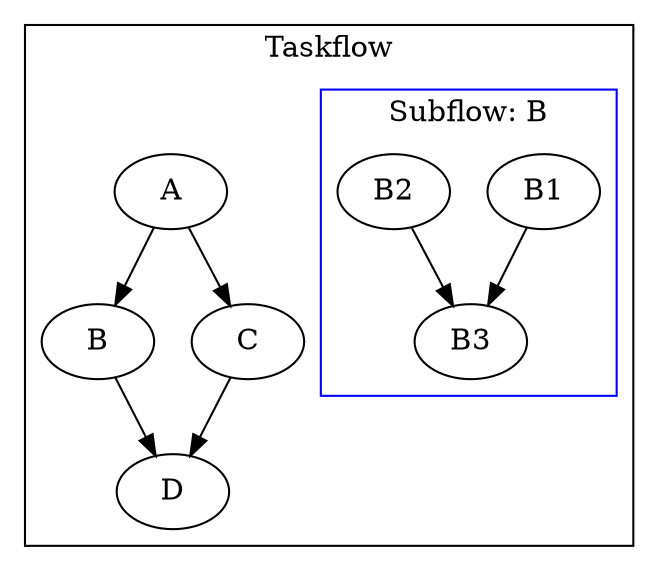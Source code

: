 digraph Taskflow {
subgraph cluster_p0x7ffeecc59810 {
label="Taskflow";
p0x7fdc0dc02830[label="A" ];
p0x7fdc0dc02830 -> p0x7fdc0dc02b60;
p0x7fdc0dc02830 -> p0x7fdc0dc02940;
p0x7fdc0dc02940[label="C" ];
p0x7fdc0dc02940 -> p0x7fdc0dc02a50;
p0x7fdc0dc02a50[label="D" ];
p0x7fdc0dc02b60[label="B" ];
p0x7fdc0dc02b60 -> p0x7fdc0dc02a50;
subgraph cluster_p0x7fdc0dc02b60 {
label="Subflow: B";
color=blue
p0x7fdc0de00120[label="B1" ];
p0x7fdc0de00120 -> p0x7fdc0de00360;
p0x7fdc0de00240[label="B2" ];
p0x7fdc0de00240 -> p0x7fdc0de00360;
p0x7fdc0de00360[label="B3" ];
}
}
}
